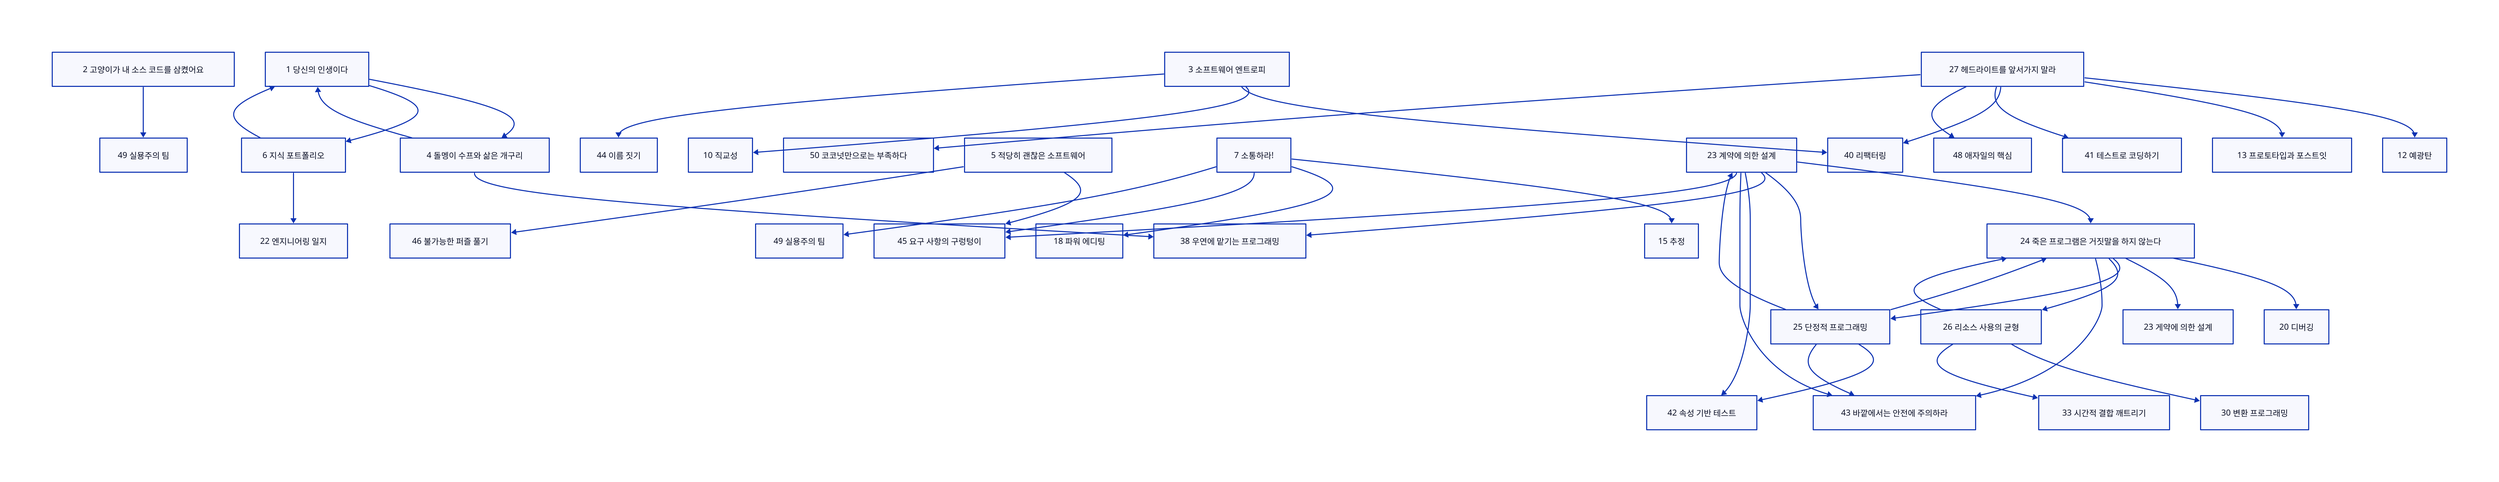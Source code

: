 1 당신의 인생이다 -> 4 돌멩이 수프와 삶은 개구리
1 당신의 인생이다 -> 6 지식 포트폴리오
2 고양이가 내 소스 코드를 삼켰어요 -> 49 실묭주의 팀
3 소프트웨어 엔트로피 -> 10 직교성
3 소프트웨어 엔트로피 -> 40 리팩터링
3 소프트웨어 엔트로피 -> 44 이름 짓기
4 돌멩이 수프와 삶은 개구리 -> 1 당신의 인생이다
4 돌멩이 수프와 삶은 개구리 -> 38 우연에 맡기는 프로그래밍
5 적당히 괜찮은 소프트웨어 -> 45 요구 사항의 구렁텅이
5 적당히 괜찮은 소프트웨어 -> 46 불가능한 퍼즐 풀기
6 지식 포트폴리오 -> 1 당신의 인생이다
6 지식 포트폴리오 -> 22 엔지니어링 일지
7 소통하라! -> 15 추정
7 소통하라! -> 18 파워 에디팅
7 소통하라! -> 45 요구 사항의 구렁텅이
7 소통하라! -> 49 실용주의 팀
23 계약에 의한 설계 -> 24 죽은 프로그램은 거짓말을 하지 않는다
23 계약에 의한 설계 -> 25 단정적 프로그래밍
23 계약에 의한 설계 -> 38 우연에 맡기는 프로그래밍
23 계약에 의한 설계 -> 42 속성 기반 테스트
23 계약에 의한 설계 -> 43 바깥에서는 안전에 주의하라
23 계약에 의한 설계 -> 45 요구 사항의 구렁텅이
24 죽은 프로그램은 거짓말을 하지 않는다 -> 20 디버깅
24 죽은 프로그램은 거짓말을 하지 않는다 -> 23 게약에 의한 설계
24 죽은 프로그램은 거짓말을 하지 않는다 -> 25 단정적 프로그래밍
24 죽은 프로그램은 거짓말을 하지 않는다 -> 26 리소스 사용의 균형
24 죽은 프로그램은 거짓말을 하지 않는다 -> 43 바깥에서는 안전에 주의하라
25 단정적 프로그래밍 -> 23 계약에 의한 설계
25 단정적 프로그래밍 -> 24 죽은 프로그램은 거짓말을 하지 않는다
25 단정적 프로그래밍 -> 42 속성 기반 테스트
25 단정적 프로그래밍 -> 43 바깥에서는 안전에 주의하라
26 리소스 사용의 균형 -> 24 죽은 프로그램은 거짓말을 하지 않는다
26 리소스 사용의 균형 -> 30 변환 프로그래밍
26 리소스 사용의 균형 -> 33 시간적 결합 깨트리기
27 헤드라이트를 앞서가지 말라 -> 12 예광탄
27 헤드라이트를 앞서가지 말라 -> 13 프로토타입과 포스트잇
27 헤드라이트를 앞서가지 말라 -> 40 리팩터링
27 헤드라이트를 앞서가지 말라 -> 41 테스트로 코딩하기
27 헤드라이트를 앞서가지 말라 -> 48 애자일의 핵심
27 헤드라이트를 앞서가지 말라 -> 50 코코넛만으로는 부족하다
